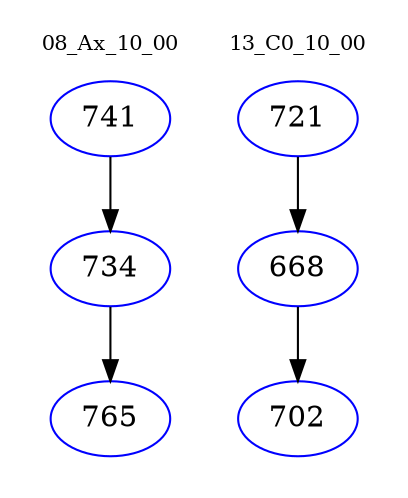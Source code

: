 digraph{
subgraph cluster_0 {
color = white
label = "08_Ax_10_00";
fontsize=10;
T0_741 [label="741", color="blue"]
T0_741 -> T0_734 [color="black"]
T0_734 [label="734", color="blue"]
T0_734 -> T0_765 [color="black"]
T0_765 [label="765", color="blue"]
}
subgraph cluster_1 {
color = white
label = "13_C0_10_00";
fontsize=10;
T1_721 [label="721", color="blue"]
T1_721 -> T1_668 [color="black"]
T1_668 [label="668", color="blue"]
T1_668 -> T1_702 [color="black"]
T1_702 [label="702", color="blue"]
}
}
